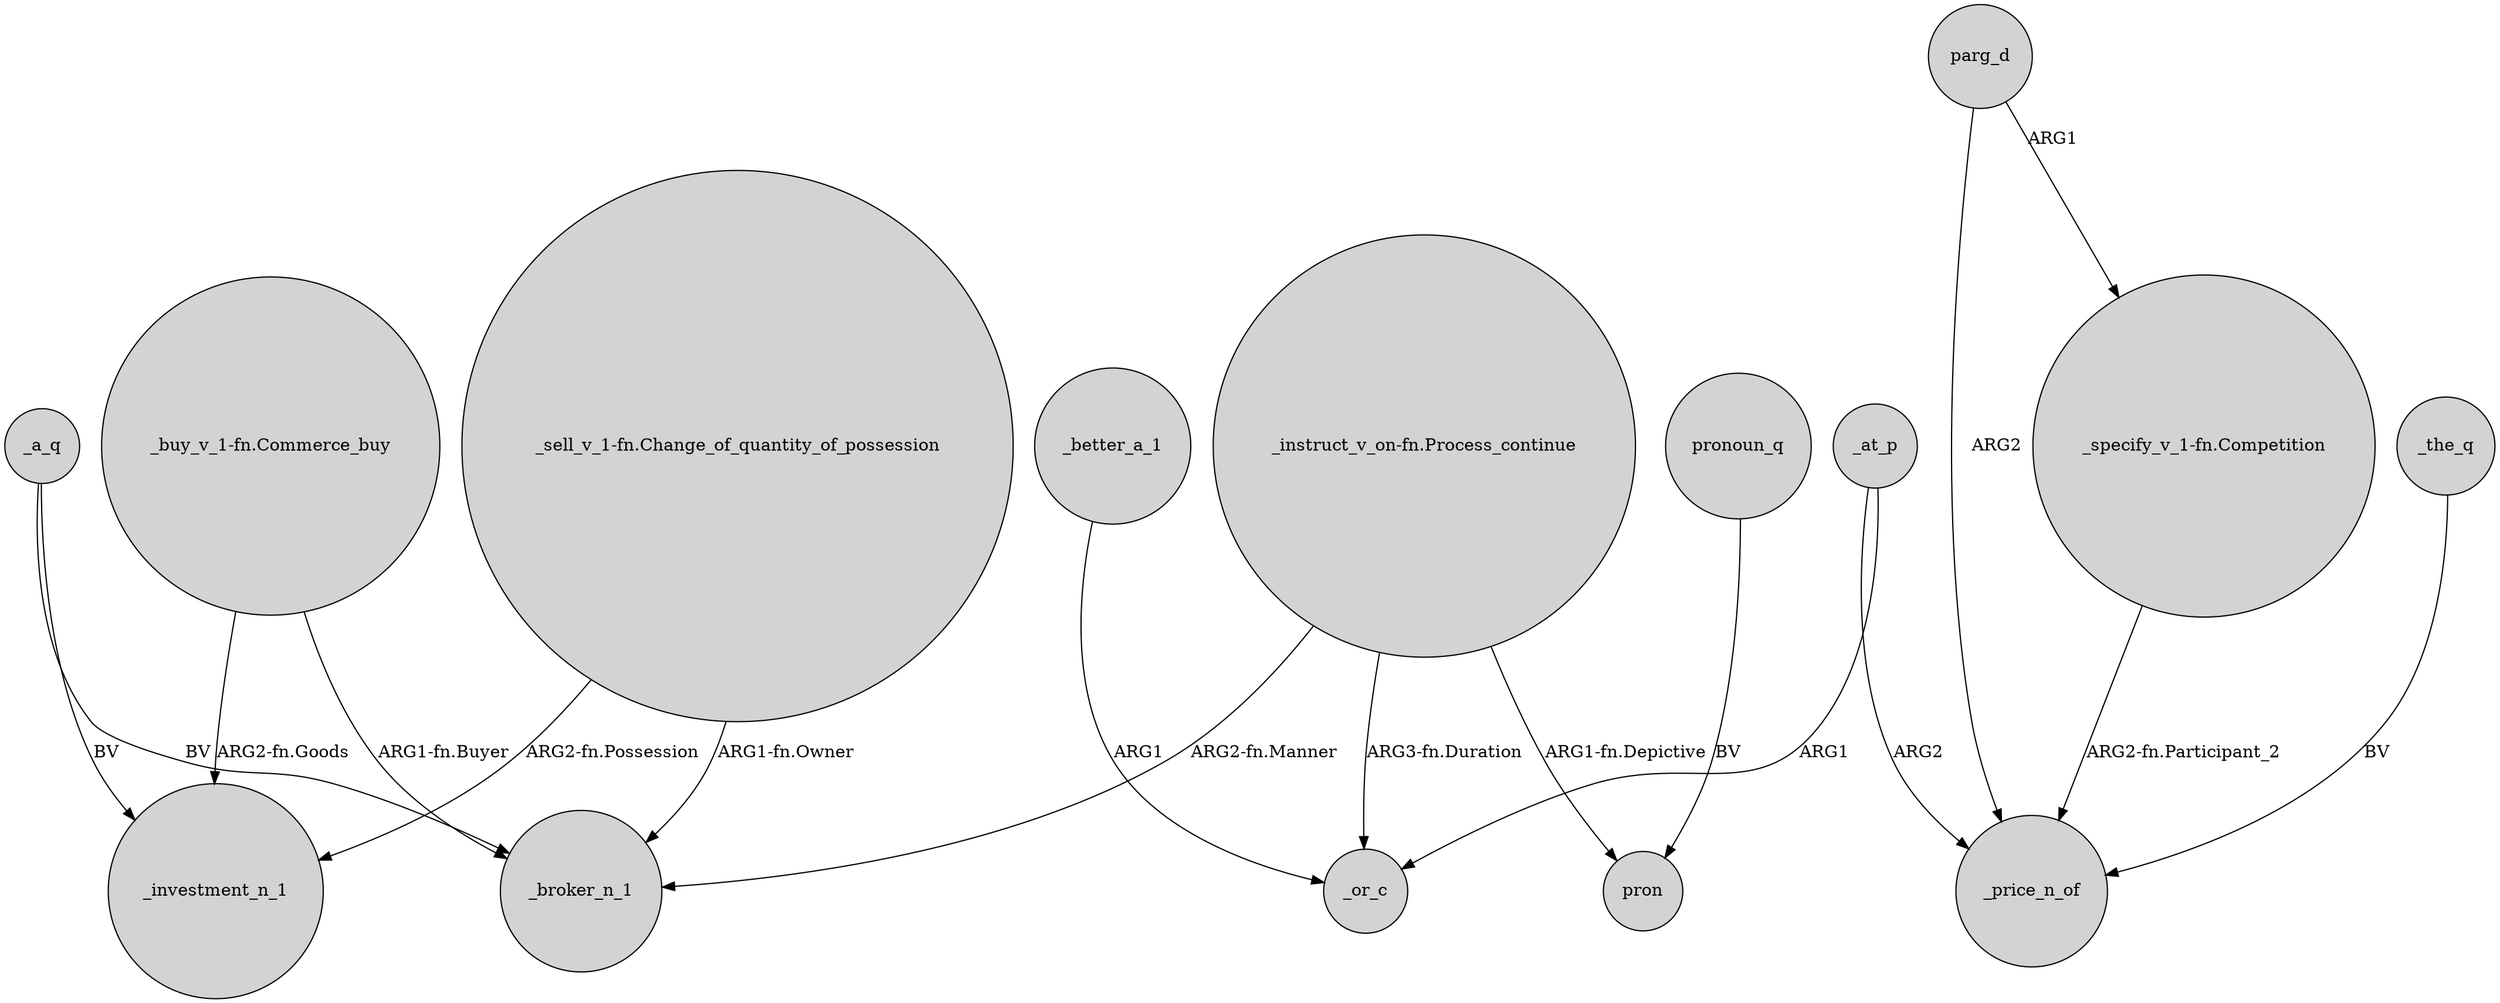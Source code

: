 digraph {
	node [shape=circle style=filled]
	"_sell_v_1-fn.Change_of_quantity_of_possession" -> _broker_n_1 [label="ARG1-fn.Owner"]
	"_buy_v_1-fn.Commerce_buy" -> _broker_n_1 [label="ARG1-fn.Buyer"]
	parg_d -> _price_n_of [label=ARG2]
	"_buy_v_1-fn.Commerce_buy" -> _investment_n_1 [label="ARG2-fn.Goods"]
	"_instruct_v_on-fn.Process_continue" -> _broker_n_1 [label="ARG2-fn.Manner"]
	parg_d -> "_specify_v_1-fn.Competition" [label=ARG1]
	_a_q -> _broker_n_1 [label=BV]
	_at_p -> _price_n_of [label=ARG2]
	_a_q -> _investment_n_1 [label=BV]
	_the_q -> _price_n_of [label=BV]
	_at_p -> _or_c [label=ARG1]
	"_sell_v_1-fn.Change_of_quantity_of_possession" -> _investment_n_1 [label="ARG2-fn.Possession"]
	_better_a_1 -> _or_c [label=ARG1]
	"_instruct_v_on-fn.Process_continue" -> pron [label="ARG1-fn.Depictive"]
	pronoun_q -> pron [label=BV]
	"_instruct_v_on-fn.Process_continue" -> _or_c [label="ARG3-fn.Duration"]
	"_specify_v_1-fn.Competition" -> _price_n_of [label="ARG2-fn.Participant_2"]
}
